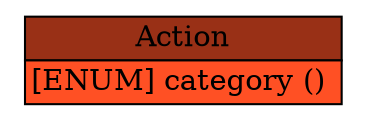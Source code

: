 digraph Action {
	graph [bb="0,0,139,50",
		rankdir=LR
	];
	node [label="\N"];
	Action	 [height=0.69444,
		label=<<table BORDER="0" CELLBORDER="1" CELLSPACING="0"> <tr > <td BGCOLOR="#993016" HREF="/idmef_parser/IDMEF/Action.html" TITLE="The Action class is used to describe any actions taken by the analyzer in response to the event. Is is represented in the IDMEF DTD as follows: ">Action</td> </tr>" %<tr><td BGCOLOR="#FF5024"  HREF="/idmef_parser/IDMEF/Action.html" TITLE="The default value is &quot;other&quot;.  (See also Section 10.)">[ENUM] category () </td></tr>%</table>>,
		pos="69.5,25",
		shape=plaintext,
		width=1.9306];
}
